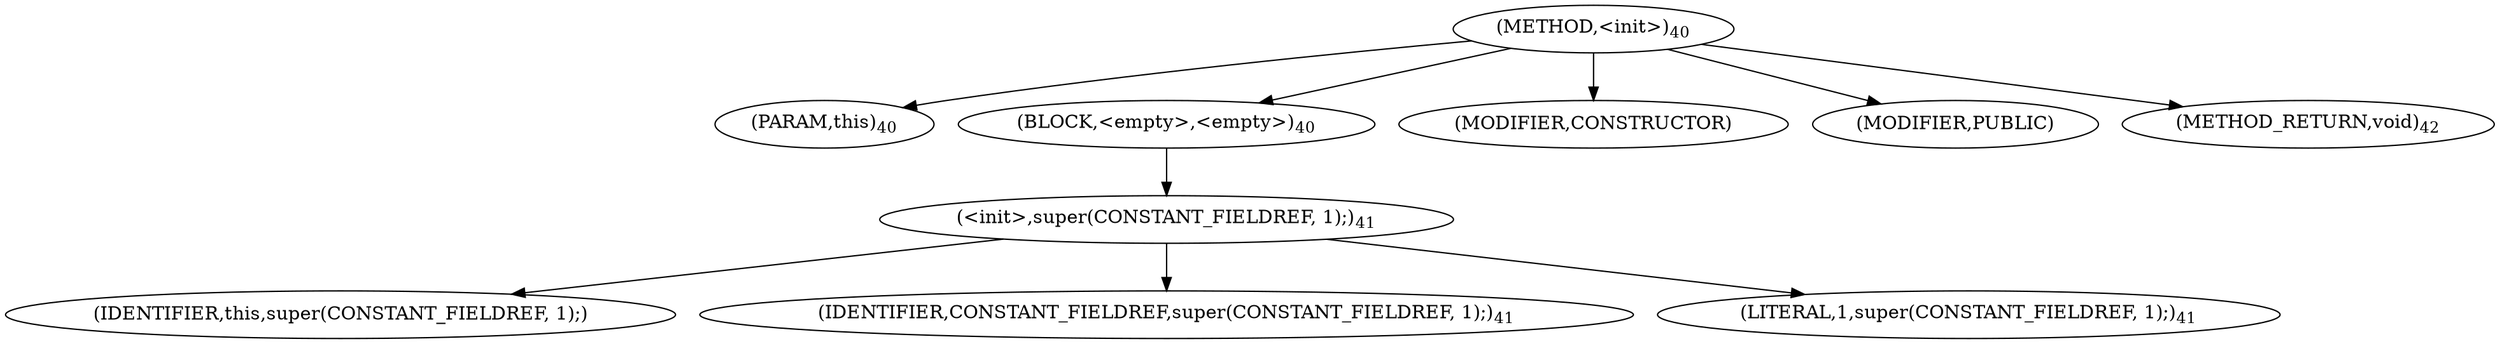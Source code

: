 digraph "&lt;init&gt;" {  
"25" [label = <(METHOD,&lt;init&gt;)<SUB>40</SUB>> ]
"4" [label = <(PARAM,this)<SUB>40</SUB>> ]
"26" [label = <(BLOCK,&lt;empty&gt;,&lt;empty&gt;)<SUB>40</SUB>> ]
"27" [label = <(&lt;init&gt;,super(CONSTANT_FIELDREF, 1);)<SUB>41</SUB>> ]
"3" [label = <(IDENTIFIER,this,super(CONSTANT_FIELDREF, 1);)> ]
"28" [label = <(IDENTIFIER,CONSTANT_FIELDREF,super(CONSTANT_FIELDREF, 1);)<SUB>41</SUB>> ]
"29" [label = <(LITERAL,1,super(CONSTANT_FIELDREF, 1);)<SUB>41</SUB>> ]
"30" [label = <(MODIFIER,CONSTRUCTOR)> ]
"31" [label = <(MODIFIER,PUBLIC)> ]
"32" [label = <(METHOD_RETURN,void)<SUB>42</SUB>> ]
  "25" -> "4" 
  "25" -> "26" 
  "25" -> "30" 
  "25" -> "31" 
  "25" -> "32" 
  "26" -> "27" 
  "27" -> "3" 
  "27" -> "28" 
  "27" -> "29" 
}
